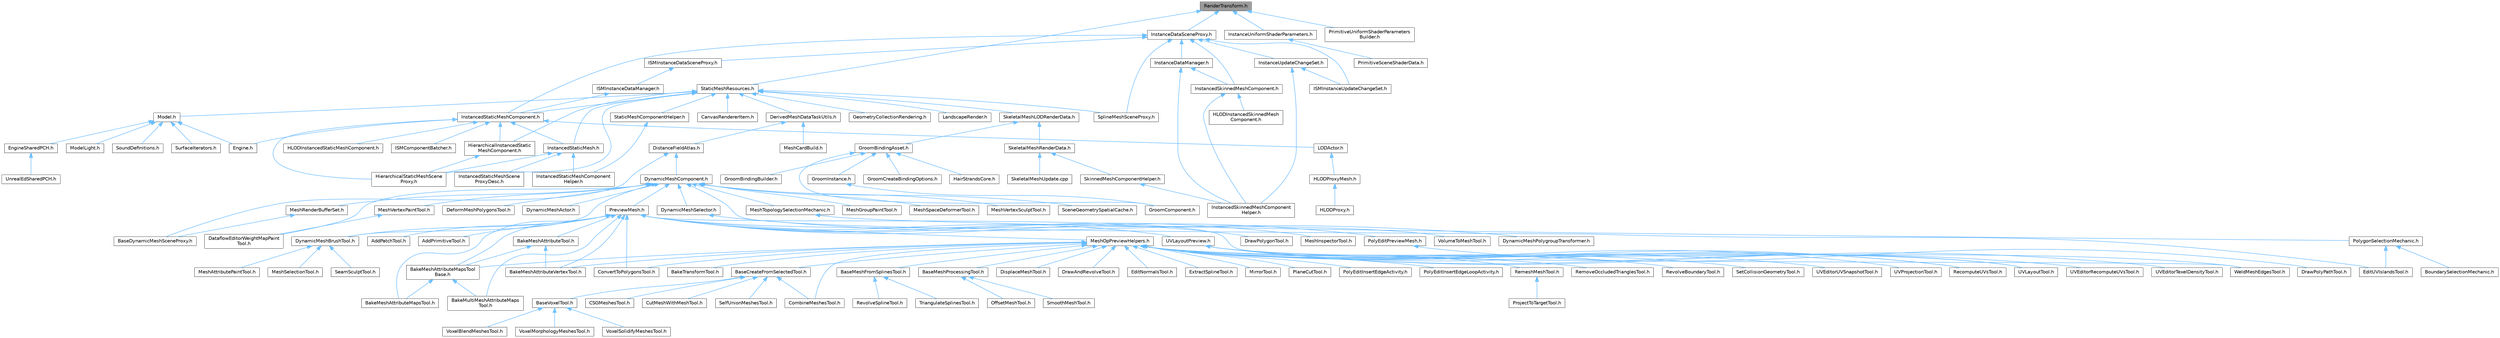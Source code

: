digraph "RenderTransform.h"
{
 // INTERACTIVE_SVG=YES
 // LATEX_PDF_SIZE
  bgcolor="transparent";
  edge [fontname=Helvetica,fontsize=10,labelfontname=Helvetica,labelfontsize=10];
  node [fontname=Helvetica,fontsize=10,shape=box,height=0.2,width=0.4];
  Node1 [id="Node000001",label="RenderTransform.h",height=0.2,width=0.4,color="gray40", fillcolor="grey60", style="filled", fontcolor="black",tooltip=" "];
  Node1 -> Node2 [id="edge1_Node000001_Node000002",dir="back",color="steelblue1",style="solid",tooltip=" "];
  Node2 [id="Node000002",label="InstanceDataSceneProxy.h",height=0.2,width=0.4,color="grey40", fillcolor="white", style="filled",URL="$d1/d2b/InstanceDataSceneProxy_8h.html",tooltip=" "];
  Node2 -> Node3 [id="edge2_Node000002_Node000003",dir="back",color="steelblue1",style="solid",tooltip=" "];
  Node3 [id="Node000003",label="ISMInstanceDataSceneProxy.h",height=0.2,width=0.4,color="grey40", fillcolor="white", style="filled",URL="$db/d3e/ISMInstanceDataSceneProxy_8h.html",tooltip=" "];
  Node3 -> Node4 [id="edge3_Node000003_Node000004",dir="back",color="steelblue1",style="solid",tooltip=" "];
  Node4 [id="Node000004",label="ISMInstanceDataManager.h",height=0.2,width=0.4,color="grey40", fillcolor="white", style="filled",URL="$d1/d31/ISMInstanceDataManager_8h.html",tooltip=" "];
  Node4 -> Node5 [id="edge4_Node000004_Node000005",dir="back",color="steelblue1",style="solid",tooltip=" "];
  Node5 [id="Node000005",label="InstancedStaticMeshComponent.h",height=0.2,width=0.4,color="grey40", fillcolor="white", style="filled",URL="$d8/d5d/InstancedStaticMeshComponent_8h.html",tooltip=" "];
  Node5 -> Node6 [id="edge5_Node000005_Node000006",dir="back",color="steelblue1",style="solid",tooltip=" "];
  Node6 [id="Node000006",label="Engine.h",height=0.2,width=0.4,color="grey40", fillcolor="white", style="filled",URL="$d1/d34/Public_2Engine_8h.html",tooltip=" "];
  Node5 -> Node7 [id="edge6_Node000005_Node000007",dir="back",color="steelblue1",style="solid",tooltip=" "];
  Node7 [id="Node000007",label="HLODInstancedStaticMeshComponent.h",height=0.2,width=0.4,color="grey40", fillcolor="white", style="filled",URL="$dd/d88/HLODInstancedStaticMeshComponent_8h.html",tooltip=" "];
  Node5 -> Node8 [id="edge7_Node000005_Node000008",dir="back",color="steelblue1",style="solid",tooltip=" "];
  Node8 [id="Node000008",label="HierarchicalInstancedStatic\lMeshComponent.h",height=0.2,width=0.4,color="grey40", fillcolor="white", style="filled",URL="$d3/ddb/HierarchicalInstancedStaticMeshComponent_8h.html",tooltip=" "];
  Node8 -> Node9 [id="edge8_Node000008_Node000009",dir="back",color="steelblue1",style="solid",tooltip=" "];
  Node9 [id="Node000009",label="HierarchicalStaticMeshScene\lProxy.h",height=0.2,width=0.4,color="grey40", fillcolor="white", style="filled",URL="$d3/d4d/HierarchicalStaticMeshSceneProxy_8h.html",tooltip=" "];
  Node5 -> Node9 [id="edge9_Node000005_Node000009",dir="back",color="steelblue1",style="solid",tooltip=" "];
  Node5 -> Node10 [id="edge10_Node000005_Node000010",dir="back",color="steelblue1",style="solid",tooltip=" "];
  Node10 [id="Node000010",label="ISMComponentBatcher.h",height=0.2,width=0.4,color="grey40", fillcolor="white", style="filled",URL="$d8/def/ISMComponentBatcher_8h.html",tooltip=" "];
  Node5 -> Node11 [id="edge11_Node000005_Node000011",dir="back",color="steelblue1",style="solid",tooltip=" "];
  Node11 [id="Node000011",label="InstancedStaticMesh.h",height=0.2,width=0.4,color="grey40", fillcolor="white", style="filled",URL="$dd/d89/InstancedStaticMesh_8h.html",tooltip=" "];
  Node11 -> Node9 [id="edge12_Node000011_Node000009",dir="back",color="steelblue1",style="solid",tooltip=" "];
  Node11 -> Node12 [id="edge13_Node000011_Node000012",dir="back",color="steelblue1",style="solid",tooltip=" "];
  Node12 [id="Node000012",label="InstancedStaticMeshComponent\lHelper.h",height=0.2,width=0.4,color="grey40", fillcolor="white", style="filled",URL="$dc/dc7/InstancedStaticMeshComponentHelper_8h.html",tooltip=" "];
  Node11 -> Node13 [id="edge14_Node000011_Node000013",dir="back",color="steelblue1",style="solid",tooltip=" "];
  Node13 [id="Node000013",label="InstancedStaticMeshScene\lProxyDesc.h",height=0.2,width=0.4,color="grey40", fillcolor="white", style="filled",URL="$db/dcf/InstancedStaticMeshSceneProxyDesc_8h.html",tooltip=" "];
  Node5 -> Node14 [id="edge15_Node000005_Node000014",dir="back",color="steelblue1",style="solid",tooltip=" "];
  Node14 [id="Node000014",label="LODActor.h",height=0.2,width=0.4,color="grey40", fillcolor="white", style="filled",URL="$df/de0/LODActor_8h.html",tooltip=" "];
  Node14 -> Node15 [id="edge16_Node000014_Node000015",dir="back",color="steelblue1",style="solid",tooltip=" "];
  Node15 [id="Node000015",label="HLODProxyMesh.h",height=0.2,width=0.4,color="grey40", fillcolor="white", style="filled",URL="$d6/dfc/HLODProxyMesh_8h.html",tooltip=" "];
  Node15 -> Node16 [id="edge17_Node000015_Node000016",dir="back",color="steelblue1",style="solid",tooltip=" "];
  Node16 [id="Node000016",label="HLODProxy.h",height=0.2,width=0.4,color="grey40", fillcolor="white", style="filled",URL="$dc/d2d/HLODProxy_8h.html",tooltip=" "];
  Node2 -> Node17 [id="edge18_Node000002_Node000017",dir="back",color="steelblue1",style="solid",tooltip=" "];
  Node17 [id="Node000017",label="ISMInstanceUpdateChangeSet.h",height=0.2,width=0.4,color="grey40", fillcolor="white", style="filled",URL="$d1/d6c/ISMInstanceUpdateChangeSet_8h.html",tooltip=" "];
  Node2 -> Node18 [id="edge19_Node000002_Node000018",dir="back",color="steelblue1",style="solid",tooltip=" "];
  Node18 [id="Node000018",label="InstanceDataManager.h",height=0.2,width=0.4,color="grey40", fillcolor="white", style="filled",URL="$d5/d7d/InstanceDataManager_8h.html",tooltip=" "];
  Node18 -> Node19 [id="edge20_Node000018_Node000019",dir="back",color="steelblue1",style="solid",tooltip=" "];
  Node19 [id="Node000019",label="InstancedSkinnedMeshComponent.h",height=0.2,width=0.4,color="grey40", fillcolor="white", style="filled",URL="$d7/da7/InstancedSkinnedMeshComponent_8h.html",tooltip=" "];
  Node19 -> Node20 [id="edge21_Node000019_Node000020",dir="back",color="steelblue1",style="solid",tooltip=" "];
  Node20 [id="Node000020",label="HLODInstancedSkinnedMesh\lComponent.h",height=0.2,width=0.4,color="grey40", fillcolor="white", style="filled",URL="$d5/d06/HLODInstancedSkinnedMeshComponent_8h.html",tooltip=" "];
  Node19 -> Node21 [id="edge22_Node000019_Node000021",dir="back",color="steelblue1",style="solid",tooltip=" "];
  Node21 [id="Node000021",label="InstancedSkinnedMeshComponent\lHelper.h",height=0.2,width=0.4,color="grey40", fillcolor="white", style="filled",URL="$d1/d86/InstancedSkinnedMeshComponentHelper_8h.html",tooltip=" "];
  Node18 -> Node21 [id="edge23_Node000018_Node000021",dir="back",color="steelblue1",style="solid",tooltip=" "];
  Node2 -> Node22 [id="edge24_Node000002_Node000022",dir="back",color="steelblue1",style="solid",tooltip=" "];
  Node22 [id="Node000022",label="InstanceUpdateChangeSet.h",height=0.2,width=0.4,color="grey40", fillcolor="white", style="filled",URL="$d8/d09/InstanceUpdateChangeSet_8h.html",tooltip=" "];
  Node22 -> Node17 [id="edge25_Node000022_Node000017",dir="back",color="steelblue1",style="solid",tooltip=" "];
  Node22 -> Node21 [id="edge26_Node000022_Node000021",dir="back",color="steelblue1",style="solid",tooltip=" "];
  Node2 -> Node19 [id="edge27_Node000002_Node000019",dir="back",color="steelblue1",style="solid",tooltip=" "];
  Node2 -> Node5 [id="edge28_Node000002_Node000005",dir="back",color="steelblue1",style="solid",tooltip=" "];
  Node2 -> Node23 [id="edge29_Node000002_Node000023",dir="back",color="steelblue1",style="solid",tooltip=" "];
  Node23 [id="Node000023",label="SplineMeshSceneProxy.h",height=0.2,width=0.4,color="grey40", fillcolor="white", style="filled",URL="$dd/dcb/SplineMeshSceneProxy_8h.html",tooltip=" "];
  Node1 -> Node24 [id="edge30_Node000001_Node000024",dir="back",color="steelblue1",style="solid",tooltip=" "];
  Node24 [id="Node000024",label="InstanceUniformShaderParameters.h",height=0.2,width=0.4,color="grey40", fillcolor="white", style="filled",URL="$dc/df6/InstanceUniformShaderParameters_8h.html",tooltip=" "];
  Node24 -> Node25 [id="edge31_Node000024_Node000025",dir="back",color="steelblue1",style="solid",tooltip=" "];
  Node25 [id="Node000025",label="PrimitiveSceneShaderData.h",height=0.2,width=0.4,color="grey40", fillcolor="white", style="filled",URL="$d5/d88/PrimitiveSceneShaderData_8h.html",tooltip=" "];
  Node1 -> Node26 [id="edge32_Node000001_Node000026",dir="back",color="steelblue1",style="solid",tooltip=" "];
  Node26 [id="Node000026",label="PrimitiveUniformShaderParameters\lBuilder.h",height=0.2,width=0.4,color="grey40", fillcolor="white", style="filled",URL="$dd/d96/PrimitiveUniformShaderParametersBuilder_8h.html",tooltip=" "];
  Node1 -> Node27 [id="edge33_Node000001_Node000027",dir="back",color="steelblue1",style="solid",tooltip=" "];
  Node27 [id="Node000027",label="StaticMeshResources.h",height=0.2,width=0.4,color="grey40", fillcolor="white", style="filled",URL="$d0/db7/StaticMeshResources_8h.html",tooltip=" "];
  Node27 -> Node28 [id="edge34_Node000027_Node000028",dir="back",color="steelblue1",style="solid",tooltip=" "];
  Node28 [id="Node000028",label="CanvasRendererItem.h",height=0.2,width=0.4,color="grey40", fillcolor="white", style="filled",URL="$d7/d93/CanvasRendererItem_8h.html",tooltip=" "];
  Node27 -> Node29 [id="edge35_Node000027_Node000029",dir="back",color="steelblue1",style="solid",tooltip=" "];
  Node29 [id="Node000029",label="DerivedMeshDataTaskUtils.h",height=0.2,width=0.4,color="grey40", fillcolor="white", style="filled",URL="$d2/d98/DerivedMeshDataTaskUtils_8h.html",tooltip=" "];
  Node29 -> Node30 [id="edge36_Node000029_Node000030",dir="back",color="steelblue1",style="solid",tooltip=" "];
  Node30 [id="Node000030",label="DistanceFieldAtlas.h",height=0.2,width=0.4,color="grey40", fillcolor="white", style="filled",URL="$df/def/DistanceFieldAtlas_8h.html",tooltip=" "];
  Node30 -> Node31 [id="edge37_Node000030_Node000031",dir="back",color="steelblue1",style="solid",tooltip=" "];
  Node31 [id="Node000031",label="BaseDynamicMeshSceneProxy.h",height=0.2,width=0.4,color="grey40", fillcolor="white", style="filled",URL="$d2/dee/BaseDynamicMeshSceneProxy_8h.html",tooltip=" "];
  Node30 -> Node32 [id="edge38_Node000030_Node000032",dir="back",color="steelblue1",style="solid",tooltip=" "];
  Node32 [id="Node000032",label="DynamicMeshComponent.h",height=0.2,width=0.4,color="grey40", fillcolor="white", style="filled",URL="$d8/d66/DynamicMeshComponent_8h.html",tooltip=" "];
  Node32 -> Node33 [id="edge39_Node000032_Node000033",dir="back",color="steelblue1",style="solid",tooltip=" "];
  Node33 [id="Node000033",label="DataflowEditorWeightMapPaint\lTool.h",height=0.2,width=0.4,color="grey40", fillcolor="white", style="filled",URL="$db/d46/DataflowEditorWeightMapPaintTool_8h.html",tooltip=" "];
  Node32 -> Node34 [id="edge40_Node000032_Node000034",dir="back",color="steelblue1",style="solid",tooltip=" "];
  Node34 [id="Node000034",label="DeformMeshPolygonsTool.h",height=0.2,width=0.4,color="grey40", fillcolor="white", style="filled",URL="$db/d72/DeformMeshPolygonsTool_8h.html",tooltip=" "];
  Node32 -> Node35 [id="edge41_Node000032_Node000035",dir="back",color="steelblue1",style="solid",tooltip=" "];
  Node35 [id="Node000035",label="DynamicMeshActor.h",height=0.2,width=0.4,color="grey40", fillcolor="white", style="filled",URL="$d1/d71/DynamicMeshActor_8h.html",tooltip=" "];
  Node32 -> Node36 [id="edge42_Node000032_Node000036",dir="back",color="steelblue1",style="solid",tooltip=" "];
  Node36 [id="Node000036",label="DynamicMeshBrushTool.h",height=0.2,width=0.4,color="grey40", fillcolor="white", style="filled",URL="$da/d04/DynamicMeshBrushTool_8h.html",tooltip=" "];
  Node36 -> Node37 [id="edge43_Node000036_Node000037",dir="back",color="steelblue1",style="solid",tooltip=" "];
  Node37 [id="Node000037",label="MeshAttributePaintTool.h",height=0.2,width=0.4,color="grey40", fillcolor="white", style="filled",URL="$d3/d29/MeshAttributePaintTool_8h.html",tooltip=" "];
  Node36 -> Node38 [id="edge44_Node000036_Node000038",dir="back",color="steelblue1",style="solid",tooltip=" "];
  Node38 [id="Node000038",label="MeshSelectionTool.h",height=0.2,width=0.4,color="grey40", fillcolor="white", style="filled",URL="$d8/d80/MeshSelectionTool_8h.html",tooltip=" "];
  Node36 -> Node39 [id="edge45_Node000036_Node000039",dir="back",color="steelblue1",style="solid",tooltip=" "];
  Node39 [id="Node000039",label="SeamSculptTool.h",height=0.2,width=0.4,color="grey40", fillcolor="white", style="filled",URL="$d1/d31/SeamSculptTool_8h.html",tooltip=" "];
  Node32 -> Node40 [id="edge46_Node000032_Node000040",dir="back",color="steelblue1",style="solid",tooltip=" "];
  Node40 [id="Node000040",label="DynamicMeshSelector.h",height=0.2,width=0.4,color="grey40", fillcolor="white", style="filled",URL="$dc/d01/DynamicMeshSelector_8h.html",tooltip=" "];
  Node40 -> Node41 [id="edge47_Node000040_Node000041",dir="back",color="steelblue1",style="solid",tooltip=" "];
  Node41 [id="Node000041",label="DynamicMeshPolygroupTransformer.h",height=0.2,width=0.4,color="grey40", fillcolor="white", style="filled",URL="$dc/db2/DynamicMeshPolygroupTransformer_8h.html",tooltip=" "];
  Node32 -> Node42 [id="edge48_Node000032_Node000042",dir="back",color="steelblue1",style="solid",tooltip=" "];
  Node42 [id="Node000042",label="EditUVIslandsTool.h",height=0.2,width=0.4,color="grey40", fillcolor="white", style="filled",URL="$d0/de4/EditUVIslandsTool_8h.html",tooltip=" "];
  Node32 -> Node43 [id="edge49_Node000032_Node000043",dir="back",color="steelblue1",style="solid",tooltip=" "];
  Node43 [id="Node000043",label="MeshGroupPaintTool.h",height=0.2,width=0.4,color="grey40", fillcolor="white", style="filled",URL="$dd/d04/MeshGroupPaintTool_8h.html",tooltip=" "];
  Node32 -> Node44 [id="edge50_Node000032_Node000044",dir="back",color="steelblue1",style="solid",tooltip=" "];
  Node44 [id="Node000044",label="MeshRenderBufferSet.h",height=0.2,width=0.4,color="grey40", fillcolor="white", style="filled",URL="$de/dc2/MeshRenderBufferSet_8h.html",tooltip=" "];
  Node44 -> Node31 [id="edge51_Node000044_Node000031",dir="back",color="steelblue1",style="solid",tooltip=" "];
  Node32 -> Node45 [id="edge52_Node000032_Node000045",dir="back",color="steelblue1",style="solid",tooltip=" "];
  Node45 [id="Node000045",label="MeshSpaceDeformerTool.h",height=0.2,width=0.4,color="grey40", fillcolor="white", style="filled",URL="$d7/dc8/MeshSpaceDeformerTool_8h.html",tooltip=" "];
  Node32 -> Node46 [id="edge53_Node000032_Node000046",dir="back",color="steelblue1",style="solid",tooltip=" "];
  Node46 [id="Node000046",label="MeshTopologySelectionMechanic.h",height=0.2,width=0.4,color="grey40", fillcolor="white", style="filled",URL="$d5/d15/MeshTopologySelectionMechanic_8h.html",tooltip=" "];
  Node46 -> Node47 [id="edge54_Node000046_Node000047",dir="back",color="steelblue1",style="solid",tooltip=" "];
  Node47 [id="Node000047",label="PolygonSelectionMechanic.h",height=0.2,width=0.4,color="grey40", fillcolor="white", style="filled",URL="$da/dff/PolygonSelectionMechanic_8h.html",tooltip=" "];
  Node47 -> Node48 [id="edge55_Node000047_Node000048",dir="back",color="steelblue1",style="solid",tooltip=" "];
  Node48 [id="Node000048",label="BoundarySelectionMechanic.h",height=0.2,width=0.4,color="grey40", fillcolor="white", style="filled",URL="$d8/dd6/BoundarySelectionMechanic_8h.html",tooltip=" "];
  Node47 -> Node42 [id="edge56_Node000047_Node000042",dir="back",color="steelblue1",style="solid",tooltip=" "];
  Node32 -> Node49 [id="edge57_Node000032_Node000049",dir="back",color="steelblue1",style="solid",tooltip=" "];
  Node49 [id="Node000049",label="MeshVertexPaintTool.h",height=0.2,width=0.4,color="grey40", fillcolor="white", style="filled",URL="$db/d74/MeshVertexPaintTool_8h.html",tooltip=" "];
  Node49 -> Node33 [id="edge58_Node000049_Node000033",dir="back",color="steelblue1",style="solid",tooltip=" "];
  Node32 -> Node50 [id="edge59_Node000032_Node000050",dir="back",color="steelblue1",style="solid",tooltip=" "];
  Node50 [id="Node000050",label="MeshVertexSculptTool.h",height=0.2,width=0.4,color="grey40", fillcolor="white", style="filled",URL="$dc/da6/MeshVertexSculptTool_8h.html",tooltip=" "];
  Node32 -> Node51 [id="edge60_Node000032_Node000051",dir="back",color="steelblue1",style="solid",tooltip=" "];
  Node51 [id="Node000051",label="PreviewMesh.h",height=0.2,width=0.4,color="grey40", fillcolor="white", style="filled",URL="$d6/d30/PreviewMesh_8h.html",tooltip=" "];
  Node51 -> Node52 [id="edge61_Node000051_Node000052",dir="back",color="steelblue1",style="solid",tooltip=" "];
  Node52 [id="Node000052",label="AddPatchTool.h",height=0.2,width=0.4,color="grey40", fillcolor="white", style="filled",URL="$d5/deb/AddPatchTool_8h.html",tooltip=" "];
  Node51 -> Node53 [id="edge62_Node000051_Node000053",dir="back",color="steelblue1",style="solid",tooltip=" "];
  Node53 [id="Node000053",label="AddPrimitiveTool.h",height=0.2,width=0.4,color="grey40", fillcolor="white", style="filled",URL="$d5/dbf/AddPrimitiveTool_8h.html",tooltip=" "];
  Node51 -> Node54 [id="edge63_Node000051_Node000054",dir="back",color="steelblue1",style="solid",tooltip=" "];
  Node54 [id="Node000054",label="BakeMeshAttributeMapsTool.h",height=0.2,width=0.4,color="grey40", fillcolor="white", style="filled",URL="$d8/d14/BakeMeshAttributeMapsTool_8h.html",tooltip=" "];
  Node51 -> Node55 [id="edge64_Node000051_Node000055",dir="back",color="steelblue1",style="solid",tooltip=" "];
  Node55 [id="Node000055",label="BakeMeshAttributeMapsTool\lBase.h",height=0.2,width=0.4,color="grey40", fillcolor="white", style="filled",URL="$dc/d68/BakeMeshAttributeMapsToolBase_8h.html",tooltip=" "];
  Node55 -> Node54 [id="edge65_Node000055_Node000054",dir="back",color="steelblue1",style="solid",tooltip=" "];
  Node55 -> Node56 [id="edge66_Node000055_Node000056",dir="back",color="steelblue1",style="solid",tooltip=" "];
  Node56 [id="Node000056",label="BakeMultiMeshAttributeMaps\lTool.h",height=0.2,width=0.4,color="grey40", fillcolor="white", style="filled",URL="$d7/d65/BakeMultiMeshAttributeMapsTool_8h.html",tooltip=" "];
  Node51 -> Node57 [id="edge67_Node000051_Node000057",dir="back",color="steelblue1",style="solid",tooltip=" "];
  Node57 [id="Node000057",label="BakeMeshAttributeTool.h",height=0.2,width=0.4,color="grey40", fillcolor="white", style="filled",URL="$d0/d82/BakeMeshAttributeTool_8h.html",tooltip=" "];
  Node57 -> Node55 [id="edge68_Node000057_Node000055",dir="back",color="steelblue1",style="solid",tooltip=" "];
  Node57 -> Node58 [id="edge69_Node000057_Node000058",dir="back",color="steelblue1",style="solid",tooltip=" "];
  Node58 [id="Node000058",label="BakeMeshAttributeVertexTool.h",height=0.2,width=0.4,color="grey40", fillcolor="white", style="filled",URL="$d6/d76/BakeMeshAttributeVertexTool_8h.html",tooltip=" "];
  Node51 -> Node58 [id="edge70_Node000051_Node000058",dir="back",color="steelblue1",style="solid",tooltip=" "];
  Node51 -> Node56 [id="edge71_Node000051_Node000056",dir="back",color="steelblue1",style="solid",tooltip=" "];
  Node51 -> Node59 [id="edge72_Node000051_Node000059",dir="back",color="steelblue1",style="solid",tooltip=" "];
  Node59 [id="Node000059",label="ConvertToPolygonsTool.h",height=0.2,width=0.4,color="grey40", fillcolor="white", style="filled",URL="$d7/d5a/ConvertToPolygonsTool_8h.html",tooltip=" "];
  Node51 -> Node60 [id="edge73_Node000051_Node000060",dir="back",color="steelblue1",style="solid",tooltip=" "];
  Node60 [id="Node000060",label="DrawPolygonTool.h",height=0.2,width=0.4,color="grey40", fillcolor="white", style="filled",URL="$d0/d15/DrawPolygonTool_8h.html",tooltip=" "];
  Node51 -> Node36 [id="edge74_Node000051_Node000036",dir="back",color="steelblue1",style="solid",tooltip=" "];
  Node51 -> Node61 [id="edge75_Node000051_Node000061",dir="back",color="steelblue1",style="solid",tooltip=" "];
  Node61 [id="Node000061",label="MeshInspectorTool.h",height=0.2,width=0.4,color="grey40", fillcolor="white", style="filled",URL="$de/da1/MeshInspectorTool_8h.html",tooltip=" "];
  Node51 -> Node62 [id="edge76_Node000051_Node000062",dir="back",color="steelblue1",style="solid",tooltip=" "];
  Node62 [id="Node000062",label="MeshOpPreviewHelpers.h",height=0.2,width=0.4,color="grey40", fillcolor="white", style="filled",URL="$de/d33/MeshOpPreviewHelpers_8h.html",tooltip=" "];
  Node62 -> Node55 [id="edge77_Node000062_Node000055",dir="back",color="steelblue1",style="solid",tooltip=" "];
  Node62 -> Node58 [id="edge78_Node000062_Node000058",dir="back",color="steelblue1",style="solid",tooltip=" "];
  Node62 -> Node63 [id="edge79_Node000062_Node000063",dir="back",color="steelblue1",style="solid",tooltip=" "];
  Node63 [id="Node000063",label="BakeTransformTool.h",height=0.2,width=0.4,color="grey40", fillcolor="white", style="filled",URL="$dc/d39/BakeTransformTool_8h.html",tooltip=" "];
  Node62 -> Node64 [id="edge80_Node000062_Node000064",dir="back",color="steelblue1",style="solid",tooltip=" "];
  Node64 [id="Node000064",label="BaseCreateFromSelectedTool.h",height=0.2,width=0.4,color="grey40", fillcolor="white", style="filled",URL="$de/dc7/BaseCreateFromSelectedTool_8h.html",tooltip=" "];
  Node64 -> Node65 [id="edge81_Node000064_Node000065",dir="back",color="steelblue1",style="solid",tooltip=" "];
  Node65 [id="Node000065",label="BaseVoxelTool.h",height=0.2,width=0.4,color="grey40", fillcolor="white", style="filled",URL="$db/d63/BaseVoxelTool_8h.html",tooltip=" "];
  Node65 -> Node66 [id="edge82_Node000065_Node000066",dir="back",color="steelblue1",style="solid",tooltip=" "];
  Node66 [id="Node000066",label="VoxelBlendMeshesTool.h",height=0.2,width=0.4,color="grey40", fillcolor="white", style="filled",URL="$da/d0e/VoxelBlendMeshesTool_8h.html",tooltip=" "];
  Node65 -> Node67 [id="edge83_Node000065_Node000067",dir="back",color="steelblue1",style="solid",tooltip=" "];
  Node67 [id="Node000067",label="VoxelMorphologyMeshesTool.h",height=0.2,width=0.4,color="grey40", fillcolor="white", style="filled",URL="$dc/d30/VoxelMorphologyMeshesTool_8h.html",tooltip=" "];
  Node65 -> Node68 [id="edge84_Node000065_Node000068",dir="back",color="steelblue1",style="solid",tooltip=" "];
  Node68 [id="Node000068",label="VoxelSolidifyMeshesTool.h",height=0.2,width=0.4,color="grey40", fillcolor="white", style="filled",URL="$de/da2/VoxelSolidifyMeshesTool_8h.html",tooltip=" "];
  Node64 -> Node69 [id="edge85_Node000064_Node000069",dir="back",color="steelblue1",style="solid",tooltip=" "];
  Node69 [id="Node000069",label="CSGMeshesTool.h",height=0.2,width=0.4,color="grey40", fillcolor="white", style="filled",URL="$db/dd1/CSGMeshesTool_8h.html",tooltip=" "];
  Node64 -> Node70 [id="edge86_Node000064_Node000070",dir="back",color="steelblue1",style="solid",tooltip=" "];
  Node70 [id="Node000070",label="CombineMeshesTool.h",height=0.2,width=0.4,color="grey40", fillcolor="white", style="filled",URL="$dd/da3/CombineMeshesTool_8h.html",tooltip=" "];
  Node64 -> Node71 [id="edge87_Node000064_Node000071",dir="back",color="steelblue1",style="solid",tooltip=" "];
  Node71 [id="Node000071",label="CutMeshWithMeshTool.h",height=0.2,width=0.4,color="grey40", fillcolor="white", style="filled",URL="$d2/d2c/CutMeshWithMeshTool_8h.html",tooltip=" "];
  Node64 -> Node72 [id="edge88_Node000064_Node000072",dir="back",color="steelblue1",style="solid",tooltip=" "];
  Node72 [id="Node000072",label="SelfUnionMeshesTool.h",height=0.2,width=0.4,color="grey40", fillcolor="white", style="filled",URL="$dc/dad/SelfUnionMeshesTool_8h.html",tooltip=" "];
  Node62 -> Node73 [id="edge89_Node000062_Node000073",dir="back",color="steelblue1",style="solid",tooltip=" "];
  Node73 [id="Node000073",label="BaseMeshFromSplinesTool.h",height=0.2,width=0.4,color="grey40", fillcolor="white", style="filled",URL="$da/d31/BaseMeshFromSplinesTool_8h.html",tooltip=" "];
  Node73 -> Node74 [id="edge90_Node000073_Node000074",dir="back",color="steelblue1",style="solid",tooltip=" "];
  Node74 [id="Node000074",label="RevolveSplineTool.h",height=0.2,width=0.4,color="grey40", fillcolor="white", style="filled",URL="$d3/d36/RevolveSplineTool_8h.html",tooltip=" "];
  Node73 -> Node75 [id="edge91_Node000073_Node000075",dir="back",color="steelblue1",style="solid",tooltip=" "];
  Node75 [id="Node000075",label="TriangulateSplinesTool.h",height=0.2,width=0.4,color="grey40", fillcolor="white", style="filled",URL="$d9/de6/TriangulateSplinesTool_8h.html",tooltip=" "];
  Node62 -> Node76 [id="edge92_Node000062_Node000076",dir="back",color="steelblue1",style="solid",tooltip=" "];
  Node76 [id="Node000076",label="BaseMeshProcessingTool.h",height=0.2,width=0.4,color="grey40", fillcolor="white", style="filled",URL="$d4/d77/BaseMeshProcessingTool_8h.html",tooltip=" "];
  Node76 -> Node77 [id="edge93_Node000076_Node000077",dir="back",color="steelblue1",style="solid",tooltip=" "];
  Node77 [id="Node000077",label="OffsetMeshTool.h",height=0.2,width=0.4,color="grey40", fillcolor="white", style="filled",URL="$da/d01/OffsetMeshTool_8h.html",tooltip=" "];
  Node76 -> Node78 [id="edge94_Node000076_Node000078",dir="back",color="steelblue1",style="solid",tooltip=" "];
  Node78 [id="Node000078",label="SmoothMeshTool.h",height=0.2,width=0.4,color="grey40", fillcolor="white", style="filled",URL="$da/da9/SmoothMeshTool_8h.html",tooltip=" "];
  Node62 -> Node70 [id="edge95_Node000062_Node000070",dir="back",color="steelblue1",style="solid",tooltip=" "];
  Node62 -> Node59 [id="edge96_Node000062_Node000059",dir="back",color="steelblue1",style="solid",tooltip=" "];
  Node62 -> Node79 [id="edge97_Node000062_Node000079",dir="back",color="steelblue1",style="solid",tooltip=" "];
  Node79 [id="Node000079",label="DisplaceMeshTool.h",height=0.2,width=0.4,color="grey40", fillcolor="white", style="filled",URL="$da/d28/DisplaceMeshTool_8h.html",tooltip=" "];
  Node62 -> Node80 [id="edge98_Node000062_Node000080",dir="back",color="steelblue1",style="solid",tooltip=" "];
  Node80 [id="Node000080",label="DrawAndRevolveTool.h",height=0.2,width=0.4,color="grey40", fillcolor="white", style="filled",URL="$d8/d06/DrawAndRevolveTool_8h.html",tooltip=" "];
  Node62 -> Node81 [id="edge99_Node000062_Node000081",dir="back",color="steelblue1",style="solid",tooltip=" "];
  Node81 [id="Node000081",label="EditNormalsTool.h",height=0.2,width=0.4,color="grey40", fillcolor="white", style="filled",URL="$de/d53/EditNormalsTool_8h.html",tooltip=" "];
  Node62 -> Node82 [id="edge100_Node000062_Node000082",dir="back",color="steelblue1",style="solid",tooltip=" "];
  Node82 [id="Node000082",label="ExtractSplineTool.h",height=0.2,width=0.4,color="grey40", fillcolor="white", style="filled",URL="$d3/d4d/ExtractSplineTool_8h.html",tooltip=" "];
  Node62 -> Node83 [id="edge101_Node000062_Node000083",dir="back",color="steelblue1",style="solid",tooltip=" "];
  Node83 [id="Node000083",label="MirrorTool.h",height=0.2,width=0.4,color="grey40", fillcolor="white", style="filled",URL="$d3/dc9/MirrorTool_8h.html",tooltip=" "];
  Node62 -> Node84 [id="edge102_Node000062_Node000084",dir="back",color="steelblue1",style="solid",tooltip=" "];
  Node84 [id="Node000084",label="PlaneCutTool.h",height=0.2,width=0.4,color="grey40", fillcolor="white", style="filled",URL="$dd/def/PlaneCutTool_8h.html",tooltip=" "];
  Node62 -> Node85 [id="edge103_Node000062_Node000085",dir="back",color="steelblue1",style="solid",tooltip=" "];
  Node85 [id="Node000085",label="PolyEditInsertEdgeActivity.h",height=0.2,width=0.4,color="grey40", fillcolor="white", style="filled",URL="$d1/d26/PolyEditInsertEdgeActivity_8h.html",tooltip=" "];
  Node62 -> Node86 [id="edge104_Node000062_Node000086",dir="back",color="steelblue1",style="solid",tooltip=" "];
  Node86 [id="Node000086",label="PolyEditInsertEdgeLoopActivity.h",height=0.2,width=0.4,color="grey40", fillcolor="white", style="filled",URL="$d5/d37/PolyEditInsertEdgeLoopActivity_8h.html",tooltip=" "];
  Node62 -> Node87 [id="edge105_Node000062_Node000087",dir="back",color="steelblue1",style="solid",tooltip=" "];
  Node87 [id="Node000087",label="RecomputeUVsTool.h",height=0.2,width=0.4,color="grey40", fillcolor="white", style="filled",URL="$d0/d92/RecomputeUVsTool_8h.html",tooltip=" "];
  Node62 -> Node88 [id="edge106_Node000062_Node000088",dir="back",color="steelblue1",style="solid",tooltip=" "];
  Node88 [id="Node000088",label="RemeshMeshTool.h",height=0.2,width=0.4,color="grey40", fillcolor="white", style="filled",URL="$dc/dd6/RemeshMeshTool_8h.html",tooltip=" "];
  Node88 -> Node89 [id="edge107_Node000088_Node000089",dir="back",color="steelblue1",style="solid",tooltip=" "];
  Node89 [id="Node000089",label="ProjectToTargetTool.h",height=0.2,width=0.4,color="grey40", fillcolor="white", style="filled",URL="$d3/daa/ProjectToTargetTool_8h.html",tooltip=" "];
  Node62 -> Node90 [id="edge108_Node000062_Node000090",dir="back",color="steelblue1",style="solid",tooltip=" "];
  Node90 [id="Node000090",label="RemoveOccludedTrianglesTool.h",height=0.2,width=0.4,color="grey40", fillcolor="white", style="filled",URL="$d9/da1/RemoveOccludedTrianglesTool_8h.html",tooltip=" "];
  Node62 -> Node91 [id="edge109_Node000062_Node000091",dir="back",color="steelblue1",style="solid",tooltip=" "];
  Node91 [id="Node000091",label="RevolveBoundaryTool.h",height=0.2,width=0.4,color="grey40", fillcolor="white", style="filled",URL="$da/dce/RevolveBoundaryTool_8h.html",tooltip=" "];
  Node62 -> Node92 [id="edge110_Node000062_Node000092",dir="back",color="steelblue1",style="solid",tooltip=" "];
  Node92 [id="Node000092",label="SetCollisionGeometryTool.h",height=0.2,width=0.4,color="grey40", fillcolor="white", style="filled",URL="$d0/de6/SetCollisionGeometryTool_8h.html",tooltip=" "];
  Node62 -> Node93 [id="edge111_Node000062_Node000093",dir="back",color="steelblue1",style="solid",tooltip=" "];
  Node93 [id="Node000093",label="UVEditorUVSnapshotTool.h",height=0.2,width=0.4,color="grey40", fillcolor="white", style="filled",URL="$d4/dd6/UVEditorUVSnapshotTool_8h.html",tooltip=" "];
  Node62 -> Node94 [id="edge112_Node000062_Node000094",dir="back",color="steelblue1",style="solid",tooltip=" "];
  Node94 [id="Node000094",label="UVLayoutTool.h",height=0.2,width=0.4,color="grey40", fillcolor="white", style="filled",URL="$d6/d89/UVLayoutTool_8h.html",tooltip=" "];
  Node62 -> Node95 [id="edge113_Node000062_Node000095",dir="back",color="steelblue1",style="solid",tooltip=" "];
  Node95 [id="Node000095",label="UVProjectionTool.h",height=0.2,width=0.4,color="grey40", fillcolor="white", style="filled",URL="$d5/d4f/UVProjectionTool_8h.html",tooltip=" "];
  Node62 -> Node96 [id="edge114_Node000062_Node000096",dir="back",color="steelblue1",style="solid",tooltip=" "];
  Node96 [id="Node000096",label="WeldMeshEdgesTool.h",height=0.2,width=0.4,color="grey40", fillcolor="white", style="filled",URL="$d5/d6e/WeldMeshEdgesTool_8h.html",tooltip=" "];
  Node51 -> Node97 [id="edge115_Node000051_Node000097",dir="back",color="steelblue1",style="solid",tooltip=" "];
  Node97 [id="Node000097",label="PolyEditPreviewMesh.h",height=0.2,width=0.4,color="grey40", fillcolor="white", style="filled",URL="$d2/de8/PolyEditPreviewMesh_8h.html",tooltip=" "];
  Node97 -> Node98 [id="edge116_Node000097_Node000098",dir="back",color="steelblue1",style="solid",tooltip=" "];
  Node98 [id="Node000098",label="DrawPolyPathTool.h",height=0.2,width=0.4,color="grey40", fillcolor="white", style="filled",URL="$dc/d3e/DrawPolyPathTool_8h.html",tooltip=" "];
  Node51 -> Node99 [id="edge117_Node000051_Node000099",dir="back",color="steelblue1",style="solid",tooltip=" "];
  Node99 [id="Node000099",label="UVLayoutPreview.h",height=0.2,width=0.4,color="grey40", fillcolor="white", style="filled",URL="$dd/d16/UVLayoutPreview_8h.html",tooltip=" "];
  Node99 -> Node87 [id="edge118_Node000099_Node000087",dir="back",color="steelblue1",style="solid",tooltip=" "];
  Node99 -> Node100 [id="edge119_Node000099_Node000100",dir="back",color="steelblue1",style="solid",tooltip=" "];
  Node100 [id="Node000100",label="UVEditorRecomputeUVsTool.h",height=0.2,width=0.4,color="grey40", fillcolor="white", style="filled",URL="$d2/db8/UVEditorRecomputeUVsTool_8h.html",tooltip=" "];
  Node99 -> Node101 [id="edge120_Node000099_Node000101",dir="back",color="steelblue1",style="solid",tooltip=" "];
  Node101 [id="Node000101",label="UVEditorTexelDensityTool.h",height=0.2,width=0.4,color="grey40", fillcolor="white", style="filled",URL="$d0/d8b/UVEditorTexelDensityTool_8h.html",tooltip=" "];
  Node99 -> Node94 [id="edge121_Node000099_Node000094",dir="back",color="steelblue1",style="solid",tooltip=" "];
  Node51 -> Node102 [id="edge122_Node000051_Node000102",dir="back",color="steelblue1",style="solid",tooltip=" "];
  Node102 [id="Node000102",label="VolumeToMeshTool.h",height=0.2,width=0.4,color="grey40", fillcolor="white", style="filled",URL="$de/d64/VolumeToMeshTool_8h.html",tooltip=" "];
  Node51 -> Node96 [id="edge123_Node000051_Node000096",dir="back",color="steelblue1",style="solid",tooltip=" "];
  Node32 -> Node103 [id="edge124_Node000032_Node000103",dir="back",color="steelblue1",style="solid",tooltip=" "];
  Node103 [id="Node000103",label="SceneGeometrySpatialCache.h",height=0.2,width=0.4,color="grey40", fillcolor="white", style="filled",URL="$d6/d6f/SceneGeometrySpatialCache_8h.html",tooltip=" "];
  Node29 -> Node104 [id="edge125_Node000029_Node000104",dir="back",color="steelblue1",style="solid",tooltip=" "];
  Node104 [id="Node000104",label="MeshCardBuild.h",height=0.2,width=0.4,color="grey40", fillcolor="white", style="filled",URL="$d8/df6/MeshCardBuild_8h.html",tooltip=" "];
  Node27 -> Node105 [id="edge126_Node000027_Node000105",dir="back",color="steelblue1",style="solid",tooltip=" "];
  Node105 [id="Node000105",label="GeometryCollectionRendering.h",height=0.2,width=0.4,color="grey40", fillcolor="white", style="filled",URL="$dc/d68/GeometryCollectionRendering_8h.html",tooltip=" "];
  Node27 -> Node8 [id="edge127_Node000027_Node000008",dir="back",color="steelblue1",style="solid",tooltip=" "];
  Node27 -> Node9 [id="edge128_Node000027_Node000009",dir="back",color="steelblue1",style="solid",tooltip=" "];
  Node27 -> Node11 [id="edge129_Node000027_Node000011",dir="back",color="steelblue1",style="solid",tooltip=" "];
  Node27 -> Node5 [id="edge130_Node000027_Node000005",dir="back",color="steelblue1",style="solid",tooltip=" "];
  Node27 -> Node106 [id="edge131_Node000027_Node000106",dir="back",color="steelblue1",style="solid",tooltip=" "];
  Node106 [id="Node000106",label="LandscapeRender.h",height=0.2,width=0.4,color="grey40", fillcolor="white", style="filled",URL="$df/d67/LandscapeRender_8h.html",tooltip=" "];
  Node27 -> Node107 [id="edge132_Node000027_Node000107",dir="back",color="steelblue1",style="solid",tooltip=" "];
  Node107 [id="Node000107",label="Model.h",height=0.2,width=0.4,color="grey40", fillcolor="white", style="filled",URL="$dd/d63/Public_2Model_8h.html",tooltip=" "];
  Node107 -> Node6 [id="edge133_Node000107_Node000006",dir="back",color="steelblue1",style="solid",tooltip=" "];
  Node107 -> Node108 [id="edge134_Node000107_Node000108",dir="back",color="steelblue1",style="solid",tooltip=" "];
  Node108 [id="Node000108",label="EngineSharedPCH.h",height=0.2,width=0.4,color="grey40", fillcolor="white", style="filled",URL="$dc/dbb/EngineSharedPCH_8h.html",tooltip=" "];
  Node108 -> Node109 [id="edge135_Node000108_Node000109",dir="back",color="steelblue1",style="solid",tooltip=" "];
  Node109 [id="Node000109",label="UnrealEdSharedPCH.h",height=0.2,width=0.4,color="grey40", fillcolor="white", style="filled",URL="$d1/de6/UnrealEdSharedPCH_8h.html",tooltip=" "];
  Node107 -> Node110 [id="edge136_Node000107_Node000110",dir="back",color="steelblue1",style="solid",tooltip=" "];
  Node110 [id="Node000110",label="ModelLight.h",height=0.2,width=0.4,color="grey40", fillcolor="white", style="filled",URL="$d2/d80/ModelLight_8h.html",tooltip=" "];
  Node107 -> Node111 [id="edge137_Node000107_Node000111",dir="back",color="steelblue1",style="solid",tooltip=" "];
  Node111 [id="Node000111",label="SoundDefinitions.h",height=0.2,width=0.4,color="grey40", fillcolor="white", style="filled",URL="$d4/da9/SoundDefinitions_8h.html",tooltip=" "];
  Node107 -> Node112 [id="edge138_Node000107_Node000112",dir="back",color="steelblue1",style="solid",tooltip=" "];
  Node112 [id="Node000112",label="SurfaceIterators.h",height=0.2,width=0.4,color="grey40", fillcolor="white", style="filled",URL="$da/de6/SurfaceIterators_8h.html",tooltip=" "];
  Node27 -> Node113 [id="edge139_Node000027_Node000113",dir="back",color="steelblue1",style="solid",tooltip=" "];
  Node113 [id="Node000113",label="SkeletalMeshLODRenderData.h",height=0.2,width=0.4,color="grey40", fillcolor="white", style="filled",URL="$d0/d5a/SkeletalMeshLODRenderData_8h.html",tooltip=" "];
  Node113 -> Node114 [id="edge140_Node000113_Node000114",dir="back",color="steelblue1",style="solid",tooltip=" "];
  Node114 [id="Node000114",label="GroomBindingAsset.h",height=0.2,width=0.4,color="grey40", fillcolor="white", style="filled",URL="$de/d26/GroomBindingAsset_8h.html",tooltip=" "];
  Node114 -> Node115 [id="edge141_Node000114_Node000115",dir="back",color="steelblue1",style="solid",tooltip=" "];
  Node115 [id="Node000115",label="GroomBindingBuilder.h",height=0.2,width=0.4,color="grey40", fillcolor="white", style="filled",URL="$d2/d2f/GroomBindingBuilder_8h.html",tooltip=" "];
  Node114 -> Node116 [id="edge142_Node000114_Node000116",dir="back",color="steelblue1",style="solid",tooltip=" "];
  Node116 [id="Node000116",label="GroomComponent.h",height=0.2,width=0.4,color="grey40", fillcolor="white", style="filled",URL="$de/d2e/GroomComponent_8h.html",tooltip=" "];
  Node114 -> Node117 [id="edge143_Node000114_Node000117",dir="back",color="steelblue1",style="solid",tooltip=" "];
  Node117 [id="Node000117",label="GroomCreateBindingOptions.h",height=0.2,width=0.4,color="grey40", fillcolor="white", style="filled",URL="$d5/dba/GroomCreateBindingOptions_8h.html",tooltip=" "];
  Node114 -> Node118 [id="edge144_Node000114_Node000118",dir="back",color="steelblue1",style="solid",tooltip=" "];
  Node118 [id="Node000118",label="GroomInstance.h",height=0.2,width=0.4,color="grey40", fillcolor="white", style="filled",URL="$dd/d47/GroomInstance_8h.html",tooltip=" "];
  Node118 -> Node116 [id="edge145_Node000118_Node000116",dir="back",color="steelblue1",style="solid",tooltip=" "];
  Node114 -> Node119 [id="edge146_Node000114_Node000119",dir="back",color="steelblue1",style="solid",tooltip=" "];
  Node119 [id="Node000119",label="HairStrandsCore.h",height=0.2,width=0.4,color="grey40", fillcolor="white", style="filled",URL="$d7/def/HairStrandsCore_8h.html",tooltip=" "];
  Node113 -> Node120 [id="edge147_Node000113_Node000120",dir="back",color="steelblue1",style="solid",tooltip=" "];
  Node120 [id="Node000120",label="SkeletalMeshRenderData.h",height=0.2,width=0.4,color="grey40", fillcolor="white", style="filled",URL="$d9/d14/SkeletalMeshRenderData_8h.html",tooltip=" "];
  Node120 -> Node121 [id="edge148_Node000120_Node000121",dir="back",color="steelblue1",style="solid",tooltip=" "];
  Node121 [id="Node000121",label="SkeletalMeshUpdate.cpp",height=0.2,width=0.4,color="grey40", fillcolor="white", style="filled",URL="$db/d45/SkeletalMeshUpdate_8cpp.html",tooltip=" "];
  Node120 -> Node122 [id="edge149_Node000120_Node000122",dir="back",color="steelblue1",style="solid",tooltip=" "];
  Node122 [id="Node000122",label="SkinnedMeshComponentHelper.h",height=0.2,width=0.4,color="grey40", fillcolor="white", style="filled",URL="$db/d81/SkinnedMeshComponentHelper_8h.html",tooltip=" "];
  Node122 -> Node21 [id="edge150_Node000122_Node000021",dir="back",color="steelblue1",style="solid",tooltip=" "];
  Node27 -> Node23 [id="edge151_Node000027_Node000023",dir="back",color="steelblue1",style="solid",tooltip=" "];
  Node27 -> Node123 [id="edge152_Node000027_Node000123",dir="back",color="steelblue1",style="solid",tooltip=" "];
  Node123 [id="Node000123",label="StaticMeshComponentHelper.h",height=0.2,width=0.4,color="grey40", fillcolor="white", style="filled",URL="$dc/dc1/StaticMeshComponentHelper_8h.html",tooltip=" "];
  Node123 -> Node12 [id="edge153_Node000123_Node000012",dir="back",color="steelblue1",style="solid",tooltip=" "];
}

